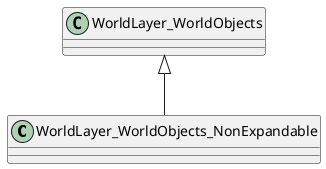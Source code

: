 @startuml
class WorldLayer_WorldObjects_NonExpandable {
}
WorldLayer_WorldObjects <|-- WorldLayer_WorldObjects_NonExpandable
@enduml
